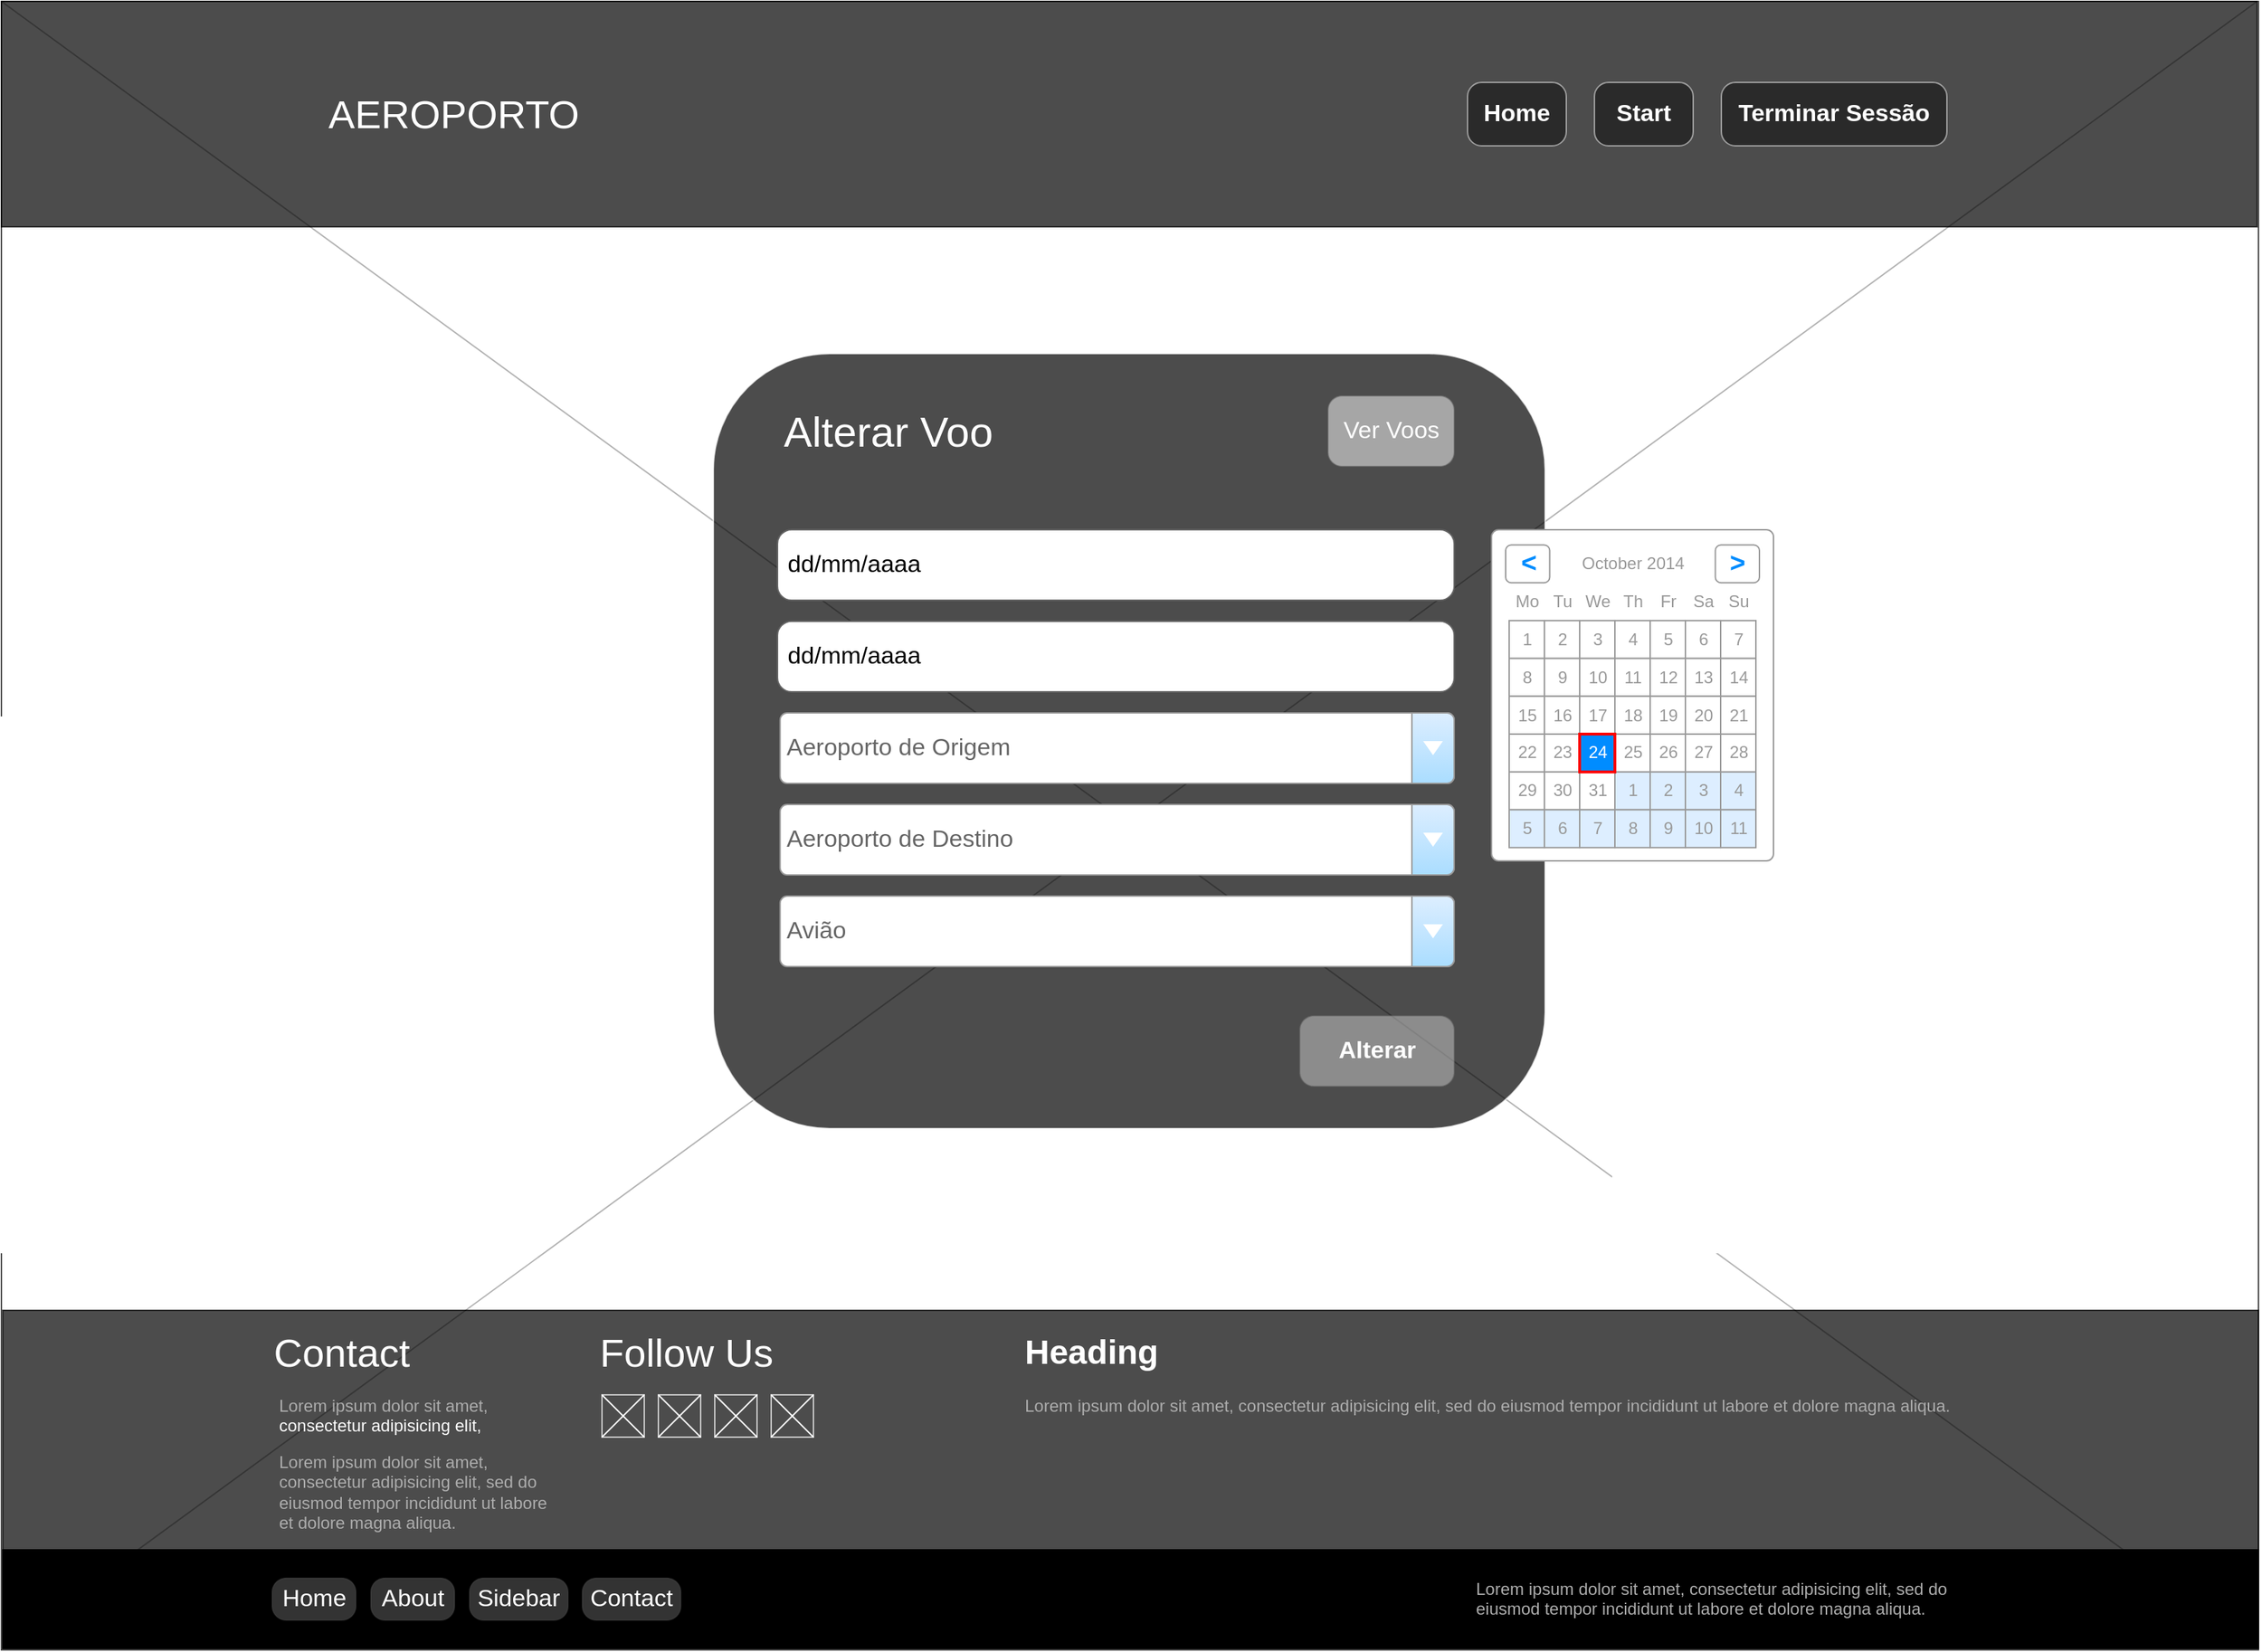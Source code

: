 <mxfile version="14.6.13" type="device"><diagram name="Page-1" id="f1b7ffb7-ca1e-a977-7cf5-a751b3c06c05"><mxGraphModel dx="2370" dy="1323" grid="1" gridSize="10" guides="1" tooltips="1" connect="1" arrows="1" fold="1" page="1" pageScale="1" pageWidth="826" pageHeight="1169" background="#ffffff" math="0" shadow="0"><root><mxCell id="0"/><mxCell id="1" parent="0"/><mxCell id="YA42vk65LRm63otGKzBY-3" style="edgeStyle=none;rounded=0;orthogonalLoop=1;jettySize=auto;html=1;exitX=0;exitY=1;exitDx=0;exitDy=0;entryX=1;entryY=0;entryDx=0;entryDy=0;endArrow=none;endFill=0;" parent="1" source="29ZNZ1E5Owo7K2LLxeDs-141" target="29ZNZ1E5Owo7K2LLxeDs-133" edge="1"><mxGeometry relative="1" as="geometry"/></mxCell><mxCell id="YA42vk65LRm63otGKzBY-2" style="rounded=0;orthogonalLoop=1;jettySize=auto;html=1;exitX=0;exitY=0;exitDx=0;exitDy=0;entryX=1;entryY=1;entryDx=0;entryDy=0;endArrow=none;endFill=0;" parent="1" source="29ZNZ1E5Owo7K2LLxeDs-133" target="29ZNZ1E5Owo7K2LLxeDs-141" edge="1"><mxGeometry relative="1" as="geometry"/></mxCell><mxCell id="YA42vk65LRm63otGKzBY-1" value="" style="rounded=0;whiteSpace=wrap;html=1;fillColor=#FFFFFF;opacity=70;" parent="1" vertex="1"><mxGeometry x="29" width="1601" height="1170" as="geometry"/></mxCell><mxCell id="29ZNZ1E5Owo7K2LLxeDs-61" value="" style="rounded=1;whiteSpace=wrap;html=1;strokeColor=#FFFFFF;gradientColor=none;fillColor=#000000;opacity=70;" parent="1" vertex="1"><mxGeometry x="534" y="250" width="590" height="550" as="geometry"/></mxCell><mxCell id="29ZNZ1E5Owo7K2LLxeDs-62" value="&lt;font color=&quot;#ffffff&quot;&gt;&lt;span style=&quot;font-size: 30px&quot;&gt;Alterar Voo&lt;/span&gt;&lt;/font&gt;" style="text;html=1;strokeColor=none;fillColor=none;align=left;verticalAlign=middle;whiteSpace=wrap;rounded=0;opacity=50;" parent="1" vertex="1"><mxGeometry x="581.87" y="295" width="210.5" height="20" as="geometry"/></mxCell><mxCell id="29ZNZ1E5Owo7K2LLxeDs-63" value="&lt;span style=&quot;font-weight: 400&quot;&gt;Ver Voos&lt;/span&gt;" style="strokeWidth=1;shadow=0;dashed=0;align=center;html=1;shape=mxgraph.mockup.buttons.button;strokeColor=#666666;fontColor=#ffffff;mainText=;buttonStyle=round;fontSize=17;fontStyle=1;whiteSpace=wrap;opacity=50;fillColor=#FFFFFF;" parent="1" vertex="1"><mxGeometry x="970" y="280" width="89.5" height="50" as="geometry"/></mxCell><mxCell id="29ZNZ1E5Owo7K2LLxeDs-66" value="Alterar" style="strokeWidth=1;shadow=0;dashed=0;align=center;html=1;shape=mxgraph.mockup.buttons.button;strokeColor=#666666;fontColor=#ffffff;mainText=;buttonStyle=round;fontSize=17;fontStyle=1;whiteSpace=wrap;opacity=50;fillColor=#CCCCCC;" parent="1" vertex="1"><mxGeometry x="950" y="720" width="109.5" height="50" as="geometry"/></mxCell><mxCell id="29ZNZ1E5Owo7K2LLxeDs-68" value="&lt;span style=&quot;font-weight: 400&quot;&gt;&amp;nbsp;dd/mm/aaaa&lt;/span&gt;" style="strokeWidth=1;shadow=0;dashed=0;align=left;html=1;shape=mxgraph.mockup.buttons.button;strokeColor=#666666;mainText=;buttonStyle=round;fontSize=17;fontStyle=1;whiteSpace=wrap;fillColor=#FFFFFF;" parent="1" vertex="1"><mxGeometry x="579.5" y="440" width="480" height="50" as="geometry"/></mxCell><mxCell id="29ZNZ1E5Owo7K2LLxeDs-69" value="&lt;span style=&quot;font-weight: 400&quot;&gt;&amp;nbsp;dd/mm/aaaa&amp;nbsp;&lt;/span&gt;" style="strokeWidth=1;shadow=0;dashed=0;align=left;html=1;shape=mxgraph.mockup.buttons.button;strokeColor=#666666;mainText=;buttonStyle=round;fontSize=17;fontStyle=1;whiteSpace=wrap;fillColor=#FFFFFF;" parent="1" vertex="1"><mxGeometry x="579.5" y="375" width="480" height="50" as="geometry"/></mxCell><mxCell id="29ZNZ1E5Owo7K2LLxeDs-71" value="Aeroporto de Destino" style="strokeWidth=1;shadow=0;dashed=0;align=center;html=1;shape=mxgraph.mockup.forms.comboBox;strokeColor=#999999;fillColor=#ddeeff;align=left;fillColor2=#aaddff;mainText=;fontColor=#666666;fontSize=17;spacingLeft=3;" parent="1" vertex="1"><mxGeometry x="581.37" y="570" width="478.13" height="50" as="geometry"/></mxCell><mxCell id="29ZNZ1E5Owo7K2LLxeDs-72" value="Aeroporto de Origem" style="strokeWidth=1;shadow=0;dashed=0;align=center;html=1;shape=mxgraph.mockup.forms.comboBox;strokeColor=#999999;fillColor=#ddeeff;align=left;fillColor2=#aaddff;mainText=;fontColor=#666666;fontSize=17;spacingLeft=3;" parent="1" vertex="1"><mxGeometry x="581.37" y="505" width="478.13" height="50" as="geometry"/></mxCell><mxCell id="29ZNZ1E5Owo7K2LLxeDs-73" value="Avião" style="strokeWidth=1;shadow=0;dashed=0;align=center;html=1;shape=mxgraph.mockup.forms.comboBox;strokeColor=#999999;fillColor=#ddeeff;align=left;fillColor2=#aaddff;mainText=;fontColor=#666666;fontSize=17;spacingLeft=3;" parent="1" vertex="1"><mxGeometry x="581.37" y="635" width="478.13" height="50" as="geometry"/></mxCell><mxCell id="29ZNZ1E5Owo7K2LLxeDs-74" value="" style="strokeWidth=1;shadow=0;dashed=0;align=center;html=1;shape=mxgraph.mockup.forms.rrect;rSize=5;strokeColor=#999999;fillColor=#ffffff;" parent="1" vertex="1"><mxGeometry x="1086" y="375" width="200" height="235" as="geometry"/></mxCell><mxCell id="29ZNZ1E5Owo7K2LLxeDs-75" value="October 2014" style="strokeWidth=1;shadow=0;dashed=0;align=center;html=1;shape=mxgraph.mockup.forms.anchor;fontColor=#999999;" parent="29ZNZ1E5Owo7K2LLxeDs-74" vertex="1"><mxGeometry x="37.5" y="10.743" width="125" height="26.857" as="geometry"/></mxCell><mxCell id="29ZNZ1E5Owo7K2LLxeDs-76" value="&lt;" style="strokeWidth=1;shadow=0;dashed=0;align=center;html=1;shape=mxgraph.mockup.forms.rrect;rSize=4;strokeColor=#999999;fontColor=#008cff;fontSize=19;fontStyle=1;" parent="29ZNZ1E5Owo7K2LLxeDs-74" vertex="1"><mxGeometry x="10" y="10.743" width="31.25" height="26.857" as="geometry"/></mxCell><mxCell id="29ZNZ1E5Owo7K2LLxeDs-77" value="&gt;" style="strokeWidth=1;shadow=0;dashed=0;align=center;html=1;shape=mxgraph.mockup.forms.rrect;rSize=4;strokeColor=#999999;fontColor=#008cff;fontSize=19;fontStyle=1;" parent="29ZNZ1E5Owo7K2LLxeDs-74" vertex="1"><mxGeometry x="158.75" y="10.743" width="31.25" height="26.857" as="geometry"/></mxCell><mxCell id="29ZNZ1E5Owo7K2LLxeDs-78" value="Mo" style="strokeWidth=1;shadow=0;dashed=0;align=center;html=1;shape=mxgraph.mockup.forms.anchor;fontColor=#999999;" parent="29ZNZ1E5Owo7K2LLxeDs-74" vertex="1"><mxGeometry x="12.5" y="37.6" width="25" height="26.857" as="geometry"/></mxCell><mxCell id="29ZNZ1E5Owo7K2LLxeDs-79" value="Tu" style="strokeWidth=1;shadow=0;dashed=0;align=center;html=1;shape=mxgraph.mockup.forms.anchor;fontColor=#999999;" parent="29ZNZ1E5Owo7K2LLxeDs-74" vertex="1"><mxGeometry x="37.5" y="37.6" width="25" height="26.857" as="geometry"/></mxCell><mxCell id="29ZNZ1E5Owo7K2LLxeDs-80" value="We" style="strokeWidth=1;shadow=0;dashed=0;align=center;html=1;shape=mxgraph.mockup.forms.anchor;fontColor=#999999;" parent="29ZNZ1E5Owo7K2LLxeDs-74" vertex="1"><mxGeometry x="62.5" y="37.6" width="25" height="26.857" as="geometry"/></mxCell><mxCell id="29ZNZ1E5Owo7K2LLxeDs-81" value="Th" style="strokeWidth=1;shadow=0;dashed=0;align=center;html=1;shape=mxgraph.mockup.forms.anchor;fontColor=#999999;" parent="29ZNZ1E5Owo7K2LLxeDs-74" vertex="1"><mxGeometry x="87.5" y="37.6" width="25" height="26.857" as="geometry"/></mxCell><mxCell id="29ZNZ1E5Owo7K2LLxeDs-82" value="Fr" style="strokeWidth=1;shadow=0;dashed=0;align=center;html=1;shape=mxgraph.mockup.forms.anchor;fontColor=#999999;" parent="29ZNZ1E5Owo7K2LLxeDs-74" vertex="1"><mxGeometry x="112.5" y="37.6" width="25" height="26.857" as="geometry"/></mxCell><mxCell id="29ZNZ1E5Owo7K2LLxeDs-83" value="Sa" style="strokeWidth=1;shadow=0;dashed=0;align=center;html=1;shape=mxgraph.mockup.forms.anchor;fontColor=#999999;" parent="29ZNZ1E5Owo7K2LLxeDs-74" vertex="1"><mxGeometry x="137.5" y="37.6" width="25" height="26.857" as="geometry"/></mxCell><mxCell id="29ZNZ1E5Owo7K2LLxeDs-84" value="Su" style="strokeWidth=1;shadow=0;dashed=0;align=center;html=1;shape=mxgraph.mockup.forms.anchor;fontColor=#999999;" parent="29ZNZ1E5Owo7K2LLxeDs-74" vertex="1"><mxGeometry x="162.5" y="37.6" width="25" height="26.857" as="geometry"/></mxCell><mxCell id="29ZNZ1E5Owo7K2LLxeDs-85" value="1" style="strokeWidth=1;shadow=0;dashed=0;align=center;html=1;shape=mxgraph.mockup.forms.rrect;rSize=0;strokeColor=#999999;fontColor=#999999;" parent="29ZNZ1E5Owo7K2LLxeDs-74" vertex="1"><mxGeometry x="12.5" y="64.457" width="25" height="26.857" as="geometry"/></mxCell><mxCell id="29ZNZ1E5Owo7K2LLxeDs-86" value="2" style="strokeWidth=1;shadow=0;dashed=0;align=center;html=1;shape=mxgraph.mockup.forms.rrect;rSize=0;strokeColor=#999999;fontColor=#999999;" parent="29ZNZ1E5Owo7K2LLxeDs-74" vertex="1"><mxGeometry x="37.5" y="64.457" width="25" height="26.857" as="geometry"/></mxCell><mxCell id="29ZNZ1E5Owo7K2LLxeDs-87" value="3" style="strokeWidth=1;shadow=0;dashed=0;align=center;html=1;shape=mxgraph.mockup.forms.rrect;rSize=0;strokeColor=#999999;fontColor=#999999;" parent="29ZNZ1E5Owo7K2LLxeDs-74" vertex="1"><mxGeometry x="62.5" y="64.457" width="25" height="26.857" as="geometry"/></mxCell><mxCell id="29ZNZ1E5Owo7K2LLxeDs-88" value="4" style="strokeWidth=1;shadow=0;dashed=0;align=center;html=1;shape=mxgraph.mockup.forms.rrect;rSize=0;strokeColor=#999999;fontColor=#999999;" parent="29ZNZ1E5Owo7K2LLxeDs-74" vertex="1"><mxGeometry x="87.5" y="64.457" width="25" height="26.857" as="geometry"/></mxCell><mxCell id="29ZNZ1E5Owo7K2LLxeDs-89" value="5" style="strokeWidth=1;shadow=0;dashed=0;align=center;html=1;shape=mxgraph.mockup.forms.rrect;rSize=0;strokeColor=#999999;fontColor=#999999;" parent="29ZNZ1E5Owo7K2LLxeDs-74" vertex="1"><mxGeometry x="112.5" y="64.457" width="25" height="26.857" as="geometry"/></mxCell><mxCell id="29ZNZ1E5Owo7K2LLxeDs-90" value="6" style="strokeWidth=1;shadow=0;dashed=0;align=center;html=1;shape=mxgraph.mockup.forms.rrect;rSize=0;strokeColor=#999999;fontColor=#999999;" parent="29ZNZ1E5Owo7K2LLxeDs-74" vertex="1"><mxGeometry x="137.5" y="64.457" width="25" height="26.857" as="geometry"/></mxCell><mxCell id="29ZNZ1E5Owo7K2LLxeDs-91" value="7" style="strokeWidth=1;shadow=0;dashed=0;align=center;html=1;shape=mxgraph.mockup.forms.rrect;rSize=0;strokeColor=#999999;fontColor=#999999;" parent="29ZNZ1E5Owo7K2LLxeDs-74" vertex="1"><mxGeometry x="162.5" y="64.457" width="25" height="26.857" as="geometry"/></mxCell><mxCell id="29ZNZ1E5Owo7K2LLxeDs-92" value="8" style="strokeWidth=1;shadow=0;dashed=0;align=center;html=1;shape=mxgraph.mockup.forms.rrect;rSize=0;strokeColor=#999999;fontColor=#999999;" parent="29ZNZ1E5Owo7K2LLxeDs-74" vertex="1"><mxGeometry x="12.5" y="91.314" width="25" height="26.857" as="geometry"/></mxCell><mxCell id="29ZNZ1E5Owo7K2LLxeDs-93" value="9" style="strokeWidth=1;shadow=0;dashed=0;align=center;html=1;shape=mxgraph.mockup.forms.rrect;rSize=0;strokeColor=#999999;fontColor=#999999;" parent="29ZNZ1E5Owo7K2LLxeDs-74" vertex="1"><mxGeometry x="37.5" y="91.314" width="25" height="26.857" as="geometry"/></mxCell><mxCell id="29ZNZ1E5Owo7K2LLxeDs-94" value="10" style="strokeWidth=1;shadow=0;dashed=0;align=center;html=1;shape=mxgraph.mockup.forms.rrect;rSize=0;strokeColor=#999999;fontColor=#999999;" parent="29ZNZ1E5Owo7K2LLxeDs-74" vertex="1"><mxGeometry x="62.5" y="91.314" width="25" height="26.857" as="geometry"/></mxCell><mxCell id="29ZNZ1E5Owo7K2LLxeDs-95" value="11" style="strokeWidth=1;shadow=0;dashed=0;align=center;html=1;shape=mxgraph.mockup.forms.rrect;rSize=0;strokeColor=#999999;fontColor=#999999;" parent="29ZNZ1E5Owo7K2LLxeDs-74" vertex="1"><mxGeometry x="87.5" y="91.314" width="25" height="26.857" as="geometry"/></mxCell><mxCell id="29ZNZ1E5Owo7K2LLxeDs-96" value="12" style="strokeWidth=1;shadow=0;dashed=0;align=center;html=1;shape=mxgraph.mockup.forms.rrect;rSize=0;strokeColor=#999999;fontColor=#999999;" parent="29ZNZ1E5Owo7K2LLxeDs-74" vertex="1"><mxGeometry x="112.5" y="91.314" width="25" height="26.857" as="geometry"/></mxCell><mxCell id="29ZNZ1E5Owo7K2LLxeDs-97" value="13" style="strokeWidth=1;shadow=0;dashed=0;align=center;html=1;shape=mxgraph.mockup.forms.rrect;rSize=0;strokeColor=#999999;fontColor=#999999;" parent="29ZNZ1E5Owo7K2LLxeDs-74" vertex="1"><mxGeometry x="137.5" y="91.314" width="25" height="26.857" as="geometry"/></mxCell><mxCell id="29ZNZ1E5Owo7K2LLxeDs-98" value="14" style="strokeWidth=1;shadow=0;dashed=0;align=center;html=1;shape=mxgraph.mockup.forms.rrect;rSize=0;strokeColor=#999999;fontColor=#999999;" parent="29ZNZ1E5Owo7K2LLxeDs-74" vertex="1"><mxGeometry x="162.5" y="91.314" width="25" height="26.857" as="geometry"/></mxCell><mxCell id="29ZNZ1E5Owo7K2LLxeDs-99" value="15" style="strokeWidth=1;shadow=0;dashed=0;align=center;html=1;shape=mxgraph.mockup.forms.rrect;rSize=0;strokeColor=#999999;fontColor=#999999;" parent="29ZNZ1E5Owo7K2LLxeDs-74" vertex="1"><mxGeometry x="12.5" y="118.171" width="25" height="26.857" as="geometry"/></mxCell><mxCell id="29ZNZ1E5Owo7K2LLxeDs-100" value="16" style="strokeWidth=1;shadow=0;dashed=0;align=center;html=1;shape=mxgraph.mockup.forms.rrect;rSize=0;strokeColor=#999999;fontColor=#999999;" parent="29ZNZ1E5Owo7K2LLxeDs-74" vertex="1"><mxGeometry x="37.5" y="118.171" width="25" height="26.857" as="geometry"/></mxCell><mxCell id="29ZNZ1E5Owo7K2LLxeDs-101" value="17" style="strokeWidth=1;shadow=0;dashed=0;align=center;html=1;shape=mxgraph.mockup.forms.rrect;rSize=0;strokeColor=#999999;fontColor=#999999;" parent="29ZNZ1E5Owo7K2LLxeDs-74" vertex="1"><mxGeometry x="62.5" y="118.171" width="25" height="26.857" as="geometry"/></mxCell><mxCell id="29ZNZ1E5Owo7K2LLxeDs-102" value="18" style="strokeWidth=1;shadow=0;dashed=0;align=center;html=1;shape=mxgraph.mockup.forms.rrect;rSize=0;strokeColor=#999999;fontColor=#999999;" parent="29ZNZ1E5Owo7K2LLxeDs-74" vertex="1"><mxGeometry x="87.5" y="118.171" width="25" height="26.857" as="geometry"/></mxCell><mxCell id="29ZNZ1E5Owo7K2LLxeDs-103" value="19" style="strokeWidth=1;shadow=0;dashed=0;align=center;html=1;shape=mxgraph.mockup.forms.rrect;rSize=0;strokeColor=#999999;fontColor=#999999;" parent="29ZNZ1E5Owo7K2LLxeDs-74" vertex="1"><mxGeometry x="112.5" y="118.171" width="25" height="26.857" as="geometry"/></mxCell><mxCell id="29ZNZ1E5Owo7K2LLxeDs-104" value="20" style="strokeWidth=1;shadow=0;dashed=0;align=center;html=1;shape=mxgraph.mockup.forms.rrect;rSize=0;strokeColor=#999999;fontColor=#999999;" parent="29ZNZ1E5Owo7K2LLxeDs-74" vertex="1"><mxGeometry x="137.5" y="118.171" width="25" height="26.857" as="geometry"/></mxCell><mxCell id="29ZNZ1E5Owo7K2LLxeDs-105" value="21" style="strokeWidth=1;shadow=0;dashed=0;align=center;html=1;shape=mxgraph.mockup.forms.rrect;rSize=0;strokeColor=#999999;fontColor=#999999;" parent="29ZNZ1E5Owo7K2LLxeDs-74" vertex="1"><mxGeometry x="162.5" y="118.171" width="25" height="26.857" as="geometry"/></mxCell><mxCell id="29ZNZ1E5Owo7K2LLxeDs-106" value="22" style="strokeWidth=1;shadow=0;dashed=0;align=center;html=1;shape=mxgraph.mockup.forms.rrect;rSize=0;strokeColor=#999999;fontColor=#999999;" parent="29ZNZ1E5Owo7K2LLxeDs-74" vertex="1"><mxGeometry x="12.5" y="145.029" width="25" height="26.857" as="geometry"/></mxCell><mxCell id="29ZNZ1E5Owo7K2LLxeDs-107" value="23" style="strokeWidth=1;shadow=0;dashed=0;align=center;html=1;shape=mxgraph.mockup.forms.rrect;rSize=0;strokeColor=#999999;fontColor=#999999;" parent="29ZNZ1E5Owo7K2LLxeDs-74" vertex="1"><mxGeometry x="37.5" y="145.029" width="25" height="26.857" as="geometry"/></mxCell><mxCell id="29ZNZ1E5Owo7K2LLxeDs-108" value="25" style="strokeWidth=1;shadow=0;dashed=0;align=center;html=1;shape=mxgraph.mockup.forms.rrect;rSize=0;strokeColor=#999999;fontColor=#999999;" parent="29ZNZ1E5Owo7K2LLxeDs-74" vertex="1"><mxGeometry x="87.5" y="145.029" width="25" height="26.857" as="geometry"/></mxCell><mxCell id="29ZNZ1E5Owo7K2LLxeDs-109" value="26" style="strokeWidth=1;shadow=0;dashed=0;align=center;html=1;shape=mxgraph.mockup.forms.rrect;rSize=0;strokeColor=#999999;fontColor=#999999;" parent="29ZNZ1E5Owo7K2LLxeDs-74" vertex="1"><mxGeometry x="112.5" y="145.029" width="25" height="26.857" as="geometry"/></mxCell><mxCell id="29ZNZ1E5Owo7K2LLxeDs-110" value="27" style="strokeWidth=1;shadow=0;dashed=0;align=center;html=1;shape=mxgraph.mockup.forms.rrect;rSize=0;strokeColor=#999999;fontColor=#999999;" parent="29ZNZ1E5Owo7K2LLxeDs-74" vertex="1"><mxGeometry x="137.5" y="145.029" width="25" height="26.857" as="geometry"/></mxCell><mxCell id="29ZNZ1E5Owo7K2LLxeDs-111" value="28" style="strokeWidth=1;shadow=0;dashed=0;align=center;html=1;shape=mxgraph.mockup.forms.rrect;rSize=0;strokeColor=#999999;fontColor=#999999;" parent="29ZNZ1E5Owo7K2LLxeDs-74" vertex="1"><mxGeometry x="162.5" y="145.029" width="25" height="26.857" as="geometry"/></mxCell><mxCell id="29ZNZ1E5Owo7K2LLxeDs-112" value="29" style="strokeWidth=1;shadow=0;dashed=0;align=center;html=1;shape=mxgraph.mockup.forms.rrect;rSize=0;strokeColor=#999999;fontColor=#999999;" parent="29ZNZ1E5Owo7K2LLxeDs-74" vertex="1"><mxGeometry x="12.5" y="171.886" width="25" height="26.857" as="geometry"/></mxCell><mxCell id="29ZNZ1E5Owo7K2LLxeDs-113" value="30" style="strokeWidth=1;shadow=0;dashed=0;align=center;html=1;shape=mxgraph.mockup.forms.rrect;rSize=0;strokeColor=#999999;fontColor=#999999;" parent="29ZNZ1E5Owo7K2LLxeDs-74" vertex="1"><mxGeometry x="37.5" y="171.886" width="25" height="26.857" as="geometry"/></mxCell><mxCell id="29ZNZ1E5Owo7K2LLxeDs-114" value="31" style="strokeWidth=1;shadow=0;dashed=0;align=center;html=1;shape=mxgraph.mockup.forms.rrect;rSize=0;strokeColor=#999999;fontColor=#999999;" parent="29ZNZ1E5Owo7K2LLxeDs-74" vertex="1"><mxGeometry x="62.5" y="171.886" width="25" height="26.857" as="geometry"/></mxCell><mxCell id="29ZNZ1E5Owo7K2LLxeDs-115" value="1" style="strokeWidth=1;shadow=0;dashed=0;align=center;html=1;shape=mxgraph.mockup.forms.rrect;rSize=0;strokeColor=#999999;fontColor=#999999;fillColor=#ddeeff;" parent="29ZNZ1E5Owo7K2LLxeDs-74" vertex="1"><mxGeometry x="87.5" y="171.886" width="25" height="26.857" as="geometry"/></mxCell><mxCell id="29ZNZ1E5Owo7K2LLxeDs-116" value="2" style="strokeWidth=1;shadow=0;dashed=0;align=center;html=1;shape=mxgraph.mockup.forms.rrect;rSize=0;strokeColor=#999999;fontColor=#999999;fillColor=#ddeeff;" parent="29ZNZ1E5Owo7K2LLxeDs-74" vertex="1"><mxGeometry x="112.5" y="171.886" width="25" height="26.857" as="geometry"/></mxCell><mxCell id="29ZNZ1E5Owo7K2LLxeDs-117" value="3" style="strokeWidth=1;shadow=0;dashed=0;align=center;html=1;shape=mxgraph.mockup.forms.rrect;rSize=0;strokeColor=#999999;fontColor=#999999;fillColor=#ddeeff;" parent="29ZNZ1E5Owo7K2LLxeDs-74" vertex="1"><mxGeometry x="137.5" y="171.886" width="25" height="26.857" as="geometry"/></mxCell><mxCell id="29ZNZ1E5Owo7K2LLxeDs-118" value="4" style="strokeWidth=1;shadow=0;dashed=0;align=center;html=1;shape=mxgraph.mockup.forms.rrect;rSize=0;strokeColor=#999999;fontColor=#999999;fillColor=#ddeeff;" parent="29ZNZ1E5Owo7K2LLxeDs-74" vertex="1"><mxGeometry x="162.5" y="171.886" width="25" height="26.857" as="geometry"/></mxCell><mxCell id="29ZNZ1E5Owo7K2LLxeDs-119" value="5" style="strokeWidth=1;shadow=0;dashed=0;align=center;html=1;shape=mxgraph.mockup.forms.rrect;rSize=0;strokeColor=#999999;fontColor=#999999;fillColor=#ddeeff;" parent="29ZNZ1E5Owo7K2LLxeDs-74" vertex="1"><mxGeometry x="12.5" y="198.743" width="25" height="26.857" as="geometry"/></mxCell><mxCell id="29ZNZ1E5Owo7K2LLxeDs-120" value="6" style="strokeWidth=1;shadow=0;dashed=0;align=center;html=1;shape=mxgraph.mockup.forms.rrect;rSize=0;strokeColor=#999999;fontColor=#999999;fillColor=#ddeeff;" parent="29ZNZ1E5Owo7K2LLxeDs-74" vertex="1"><mxGeometry x="37.5" y="198.743" width="25" height="26.857" as="geometry"/></mxCell><mxCell id="29ZNZ1E5Owo7K2LLxeDs-121" value="7" style="strokeWidth=1;shadow=0;dashed=0;align=center;html=1;shape=mxgraph.mockup.forms.rrect;rSize=0;strokeColor=#999999;fontColor=#999999;fillColor=#ddeeff;" parent="29ZNZ1E5Owo7K2LLxeDs-74" vertex="1"><mxGeometry x="62.5" y="198.743" width="25" height="26.857" as="geometry"/></mxCell><mxCell id="29ZNZ1E5Owo7K2LLxeDs-122" value="8" style="strokeWidth=1;shadow=0;dashed=0;align=center;html=1;shape=mxgraph.mockup.forms.rrect;rSize=0;strokeColor=#999999;fontColor=#999999;fillColor=#ddeeff;" parent="29ZNZ1E5Owo7K2LLxeDs-74" vertex="1"><mxGeometry x="87.5" y="198.743" width="25" height="26.857" as="geometry"/></mxCell><mxCell id="29ZNZ1E5Owo7K2LLxeDs-123" value="9" style="strokeWidth=1;shadow=0;dashed=0;align=center;html=1;shape=mxgraph.mockup.forms.rrect;rSize=0;strokeColor=#999999;fontColor=#999999;fillColor=#ddeeff;" parent="29ZNZ1E5Owo7K2LLxeDs-74" vertex="1"><mxGeometry x="112.5" y="198.743" width="25" height="26.857" as="geometry"/></mxCell><mxCell id="29ZNZ1E5Owo7K2LLxeDs-124" value="10" style="strokeWidth=1;shadow=0;dashed=0;align=center;html=1;shape=mxgraph.mockup.forms.rrect;rSize=0;strokeColor=#999999;fontColor=#999999;fillColor=#ddeeff;" parent="29ZNZ1E5Owo7K2LLxeDs-74" vertex="1"><mxGeometry x="137.5" y="198.743" width="25" height="26.857" as="geometry"/></mxCell><mxCell id="29ZNZ1E5Owo7K2LLxeDs-125" value="11" style="strokeWidth=1;shadow=0;dashed=0;align=center;html=1;shape=mxgraph.mockup.forms.rrect;rSize=0;strokeColor=#999999;fontColor=#999999;fillColor=#ddeeff;" parent="29ZNZ1E5Owo7K2LLxeDs-74" vertex="1"><mxGeometry x="162.5" y="198.743" width="25" height="26.857" as="geometry"/></mxCell><mxCell id="29ZNZ1E5Owo7K2LLxeDs-126" value="24" style="strokeWidth=1;shadow=0;dashed=0;align=center;html=1;shape=mxgraph.mockup.forms.rrect;rSize=0;strokeColor=#ff0000;fontColor=#ffffff;strokeWidth=2;fillColor=#008cff;" parent="29ZNZ1E5Owo7K2LLxeDs-74" vertex="1"><mxGeometry x="62.5" y="145.029" width="25" height="26.857" as="geometry"/></mxCell><mxCell id="29ZNZ1E5Owo7K2LLxeDs-133" value="" style="rounded=0;whiteSpace=wrap;html=1;fillColor=#000000;opacity=70;" parent="1" vertex="1"><mxGeometry x="29" width="1600" height="160" as="geometry"/></mxCell><mxCell id="29ZNZ1E5Owo7K2LLxeDs-134" value="&lt;font color=&quot;#ffffff&quot; style=&quot;font-size: 28px&quot;&gt;AEROPORTO&lt;/font&gt;" style="text;html=1;align=center;verticalAlign=middle;whiteSpace=wrap;rounded=0;" parent="1" vertex="1"><mxGeometry x="220" y="70" width="260" height="20" as="geometry"/></mxCell><mxCell id="29ZNZ1E5Owo7K2LLxeDs-135" value="Home" style="strokeWidth=1;shadow=0;dashed=0;align=center;html=1;shape=mxgraph.mockup.buttons.button;fontColor=#ffffff;mainText=;buttonStyle=round;fontSize=17;fontStyle=1;whiteSpace=wrap;fillColor=#080808;strokeColor=#FFFFFF;opacity=50;" parent="1" vertex="1"><mxGeometry x="1069" y="57.5" width="70" height="45" as="geometry"/></mxCell><mxCell id="29ZNZ1E5Owo7K2LLxeDs-136" value="Start" style="strokeWidth=1;shadow=0;dashed=0;align=center;html=1;shape=mxgraph.mockup.buttons.button;fontColor=#ffffff;mainText=;buttonStyle=round;fontSize=17;fontStyle=1;whiteSpace=wrap;fillColor=#080808;strokeColor=#FFFFFF;opacity=50;" parent="1" vertex="1"><mxGeometry x="1159" y="57.5" width="70" height="45" as="geometry"/></mxCell><mxCell id="29ZNZ1E5Owo7K2LLxeDs-137" value="Terminar Sessão" style="strokeWidth=1;shadow=0;dashed=0;align=center;html=1;shape=mxgraph.mockup.buttons.button;fontColor=#ffffff;mainText=;buttonStyle=round;fontSize=17;fontStyle=1;whiteSpace=wrap;fillColor=#080808;strokeColor=#FFFFFF;opacity=50;" parent="1" vertex="1"><mxGeometry x="1249" y="57.5" width="160" height="45" as="geometry"/></mxCell><mxCell id="29ZNZ1E5Owo7K2LLxeDs-139" value="" style="rounded=0;whiteSpace=wrap;html=1;fillColor=#000000;opacity=70;" parent="1" vertex="1"><mxGeometry x="30" y="929" width="1600" height="170" as="geometry"/></mxCell><mxCell id="29ZNZ1E5Owo7K2LLxeDs-140" value="&lt;font color=&quot;#ffffff&quot;&gt;&lt;span style=&quot;font-size: 28px&quot;&gt;Contact&lt;/span&gt;&lt;/font&gt;" style="text;html=1;align=center;verticalAlign=middle;whiteSpace=wrap;rounded=0;" parent="1" vertex="1"><mxGeometry x="221" y="949" width="99" height="20" as="geometry"/></mxCell><mxCell id="29ZNZ1E5Owo7K2LLxeDs-141" value="" style="rounded=0;whiteSpace=wrap;html=1;fillColor=#000000;" parent="1" vertex="1"><mxGeometry x="30" y="1099" width="1600" height="70" as="geometry"/></mxCell><mxCell id="29ZNZ1E5Owo7K2LLxeDs-142" value="&lt;font color=&quot;#ffffff&quot;&gt;&lt;span style=&quot;font-size: 28px&quot;&gt;Follow Us&lt;/span&gt;&lt;/font&gt;" style="text;html=1;align=center;verticalAlign=middle;whiteSpace=wrap;rounded=0;" parent="1" vertex="1"><mxGeometry x="450" y="949" width="130" height="20" as="geometry"/></mxCell><mxCell id="29ZNZ1E5Owo7K2LLxeDs-143" value="&lt;h1&gt;&lt;font color=&quot;#ffffff&quot;&gt;Heading&lt;/font&gt;&lt;/h1&gt;&lt;p&gt;&lt;font color=&quot;#adadad&quot;&gt;Lorem ipsum dolor sit amet, consectetur adipisicing elit, sed do eiusmod tempor incididunt ut labore et dolore magna aliqua.&lt;/font&gt;&lt;/p&gt;" style="text;html=1;strokeColor=none;fillColor=none;spacing=5;spacingTop=-20;whiteSpace=wrap;overflow=hidden;rounded=0;" parent="1" vertex="1"><mxGeometry x="750" y="939" width="850" height="80" as="geometry"/></mxCell><mxCell id="29ZNZ1E5Owo7K2LLxeDs-144" value="&lt;h1&gt;&lt;font color=&quot;#adadad&quot;&gt;&lt;br&gt;&lt;/font&gt;&lt;/h1&gt;&lt;p&gt;&lt;font color=&quot;#adadad&quot;&gt;Lorem ipsum dolor sit amet, consectetur adipisicing elit, sed do eiusmod tempor incididunt ut labore et dolore magna aliqua.&lt;/font&gt;&lt;/p&gt;" style="text;html=1;strokeColor=none;fillColor=none;spacing=5;spacingTop=-20;whiteSpace=wrap;overflow=hidden;rounded=0;" parent="1" vertex="1"><mxGeometry x="221" y="979" width="200" height="110" as="geometry"/></mxCell><mxCell id="29ZNZ1E5Owo7K2LLxeDs-145" value="&lt;h1&gt;&lt;font color=&quot;#adadad&quot;&gt;&lt;br&gt;&lt;/font&gt;&lt;/h1&gt;&lt;p&gt;&lt;font color=&quot;#adadad&quot;&gt;Lorem ipsum dolor sit amet,&lt;/font&gt;&lt;font color=&quot;#ffffff&quot;&gt; consectetur adipisicing elit,&amp;nbsp;&lt;/font&gt;&lt;/p&gt;" style="text;html=1;strokeColor=none;fillColor=none;spacing=5;spacingTop=-20;whiteSpace=wrap;overflow=hidden;rounded=0;" parent="1" vertex="1"><mxGeometry x="221" y="939" width="190" height="100" as="geometry"/></mxCell><mxCell id="29ZNZ1E5Owo7K2LLxeDs-146" value="" style="whiteSpace=wrap;html=1;aspect=fixed;opacity=70;fillColor=none;strokeColor=#FFFFFF;" parent="1" vertex="1"><mxGeometry x="455" y="989" width="30" height="30" as="geometry"/></mxCell><mxCell id="29ZNZ1E5Owo7K2LLxeDs-147" style="rounded=0;orthogonalLoop=1;jettySize=auto;html=1;exitX=1;exitY=1;exitDx=0;exitDy=0;entryX=0;entryY=0;entryDx=0;entryDy=0;endArrow=none;endFill=0;strokeColor=#FFFFFF;" parent="1" source="29ZNZ1E5Owo7K2LLxeDs-146" target="29ZNZ1E5Owo7K2LLxeDs-146" edge="1"><mxGeometry relative="1" as="geometry"/></mxCell><mxCell id="29ZNZ1E5Owo7K2LLxeDs-148" style="edgeStyle=none;rounded=0;orthogonalLoop=1;jettySize=auto;html=1;exitX=0;exitY=1;exitDx=0;exitDy=0;entryX=1;entryY=0;entryDx=0;entryDy=0;endArrow=none;endFill=0;strokeColor=#FFFFFF;" parent="1" source="29ZNZ1E5Owo7K2LLxeDs-146" target="29ZNZ1E5Owo7K2LLxeDs-146" edge="1"><mxGeometry relative="1" as="geometry"/></mxCell><mxCell id="29ZNZ1E5Owo7K2LLxeDs-149" value="" style="whiteSpace=wrap;html=1;aspect=fixed;opacity=70;fillColor=none;strokeColor=#FFFFFF;" parent="1" vertex="1"><mxGeometry x="495" y="989" width="30" height="30" as="geometry"/></mxCell><mxCell id="29ZNZ1E5Owo7K2LLxeDs-150" value="" style="whiteSpace=wrap;html=1;aspect=fixed;opacity=70;fillColor=none;strokeColor=#FFFFFF;" parent="1" vertex="1"><mxGeometry x="535" y="989" width="30" height="30" as="geometry"/></mxCell><mxCell id="29ZNZ1E5Owo7K2LLxeDs-151" value="" style="whiteSpace=wrap;html=1;aspect=fixed;opacity=70;fillColor=none;strokeColor=#FFFFFF;" parent="1" vertex="1"><mxGeometry x="575" y="989" width="30" height="30" as="geometry"/></mxCell><mxCell id="29ZNZ1E5Owo7K2LLxeDs-152" style="edgeStyle=none;rounded=0;orthogonalLoop=1;jettySize=auto;html=1;exitX=1;exitY=1;exitDx=0;exitDy=0;entryX=0;entryY=0;entryDx=0;entryDy=0;endArrow=none;endFill=0;strokeColor=#FFFFFF;" parent="1" source="29ZNZ1E5Owo7K2LLxeDs-149" target="29ZNZ1E5Owo7K2LLxeDs-149" edge="1"><mxGeometry relative="1" as="geometry"/></mxCell><mxCell id="29ZNZ1E5Owo7K2LLxeDs-153" style="edgeStyle=none;rounded=0;orthogonalLoop=1;jettySize=auto;html=1;exitX=0;exitY=1;exitDx=0;exitDy=0;entryX=1;entryY=0;entryDx=0;entryDy=0;endArrow=none;endFill=0;strokeColor=#FFFFFF;" parent="1" source="29ZNZ1E5Owo7K2LLxeDs-149" target="29ZNZ1E5Owo7K2LLxeDs-149" edge="1"><mxGeometry relative="1" as="geometry"/></mxCell><mxCell id="29ZNZ1E5Owo7K2LLxeDs-154" style="edgeStyle=none;rounded=0;orthogonalLoop=1;jettySize=auto;html=1;exitX=0;exitY=0;exitDx=0;exitDy=0;entryX=1;entryY=1;entryDx=0;entryDy=0;endArrow=none;endFill=0;strokeColor=#FFFFFF;" parent="1" source="29ZNZ1E5Owo7K2LLxeDs-150" target="29ZNZ1E5Owo7K2LLxeDs-150" edge="1"><mxGeometry relative="1" as="geometry"/></mxCell><mxCell id="29ZNZ1E5Owo7K2LLxeDs-155" style="edgeStyle=none;rounded=0;orthogonalLoop=1;jettySize=auto;html=1;exitX=0;exitY=1;exitDx=0;exitDy=0;entryX=1;entryY=0;entryDx=0;entryDy=0;endArrow=none;endFill=0;strokeColor=#FFFFFF;" parent="1" source="29ZNZ1E5Owo7K2LLxeDs-150" target="29ZNZ1E5Owo7K2LLxeDs-150" edge="1"><mxGeometry relative="1" as="geometry"/></mxCell><mxCell id="29ZNZ1E5Owo7K2LLxeDs-156" style="edgeStyle=none;rounded=0;orthogonalLoop=1;jettySize=auto;html=1;exitX=0;exitY=1;exitDx=0;exitDy=0;entryX=1;entryY=0;entryDx=0;entryDy=0;endArrow=none;endFill=0;strokeColor=#FFFFFF;" parent="1" source="29ZNZ1E5Owo7K2LLxeDs-151" target="29ZNZ1E5Owo7K2LLxeDs-151" edge="1"><mxGeometry relative="1" as="geometry"/></mxCell><mxCell id="29ZNZ1E5Owo7K2LLxeDs-157" style="edgeStyle=none;rounded=0;orthogonalLoop=1;jettySize=auto;html=1;exitX=0;exitY=0;exitDx=0;exitDy=0;entryX=1;entryY=1;entryDx=0;entryDy=0;endArrow=none;endFill=0;strokeColor=#FFFFFF;" parent="1" source="29ZNZ1E5Owo7K2LLxeDs-151" target="29ZNZ1E5Owo7K2LLxeDs-151" edge="1"><mxGeometry relative="1" as="geometry"/></mxCell><mxCell id="29ZNZ1E5Owo7K2LLxeDs-158" value="&lt;span style=&quot;font-weight: 400&quot;&gt;Home&lt;/span&gt;" style="strokeWidth=1;shadow=0;dashed=0;align=center;html=1;shape=mxgraph.mockup.buttons.button;strokeColor=#666666;fontColor=#ffffff;mainText=;buttonStyle=round;fontSize=17;fontStyle=1;whiteSpace=wrap;opacity=20;fillColor=#FFFFFF;" parent="1" vertex="1"><mxGeometry x="221" y="1119" width="59.5" height="30" as="geometry"/></mxCell><mxCell id="29ZNZ1E5Owo7K2LLxeDs-159" value="&lt;span style=&quot;font-weight: 400&quot;&gt;About&lt;/span&gt;" style="strokeWidth=1;shadow=0;dashed=0;align=center;html=1;shape=mxgraph.mockup.buttons.button;strokeColor=#666666;fontColor=#ffffff;mainText=;buttonStyle=round;fontSize=17;fontStyle=1;whiteSpace=wrap;opacity=20;fillColor=#FFFFFF;" parent="1" vertex="1"><mxGeometry x="291" y="1119" width="59.5" height="30" as="geometry"/></mxCell><mxCell id="29ZNZ1E5Owo7K2LLxeDs-160" value="&lt;span style=&quot;font-weight: 400&quot;&gt;Sidebar&lt;/span&gt;" style="strokeWidth=1;shadow=0;dashed=0;align=center;html=1;shape=mxgraph.mockup.buttons.button;strokeColor=#666666;fontColor=#ffffff;mainText=;buttonStyle=round;fontSize=17;fontStyle=1;whiteSpace=wrap;opacity=20;fillColor=#FFFFFF;" parent="1" vertex="1"><mxGeometry x="361" y="1119" width="70" height="30" as="geometry"/></mxCell><mxCell id="29ZNZ1E5Owo7K2LLxeDs-161" value="&lt;span style=&quot;font-weight: 400&quot;&gt;Contact&lt;/span&gt;" style="strokeWidth=1;shadow=0;dashed=0;align=center;html=1;shape=mxgraph.mockup.buttons.button;strokeColor=#666666;fontColor=#ffffff;mainText=;buttonStyle=round;fontSize=17;fontStyle=1;whiteSpace=wrap;opacity=20;fillColor=#FFFFFF;" parent="1" vertex="1"><mxGeometry x="441" y="1119" width="70" height="30" as="geometry"/></mxCell><mxCell id="29ZNZ1E5Owo7K2LLxeDs-162" value="&lt;h1&gt;&lt;br&gt;&lt;/h1&gt;&lt;p&gt;&lt;font color=&quot;#adadad&quot;&gt;Lorem ipsum dolor sit amet, consectetur adipisicing elit, sed do eiusmod tempor incididunt ut labore et dolore magna aliqua.&lt;/font&gt;&lt;/p&gt;" style="text;html=1;strokeColor=none;fillColor=none;spacing=5;spacingTop=-20;whiteSpace=wrap;overflow=hidden;rounded=0;opacity=20;" parent="1" vertex="1"><mxGeometry x="1070" y="1069" width="390" height="100" as="geometry"/></mxCell></root></mxGraphModel></diagram></mxfile>